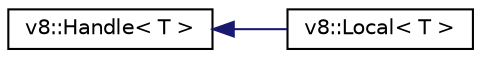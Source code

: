 digraph "Graphical Class Hierarchy"
{
  edge [fontname="Helvetica",fontsize="10",labelfontname="Helvetica",labelfontsize="10"];
  node [fontname="Helvetica",fontsize="10",shape=record];
  rankdir="LR";
  Node1 [label="v8::Handle\< T \>",height=0.2,width=0.4,color="black", fillcolor="white", style="filled",URL="$classv8_1_1Handle.html"];
  Node1 -> Node2 [dir="back",color="midnightblue",fontsize="10",style="solid",fontname="Helvetica"];
  Node2 [label="v8::Local\< T \>",height=0.2,width=0.4,color="black", fillcolor="white", style="filled",URL="$classv8_1_1Local.html"];
}
